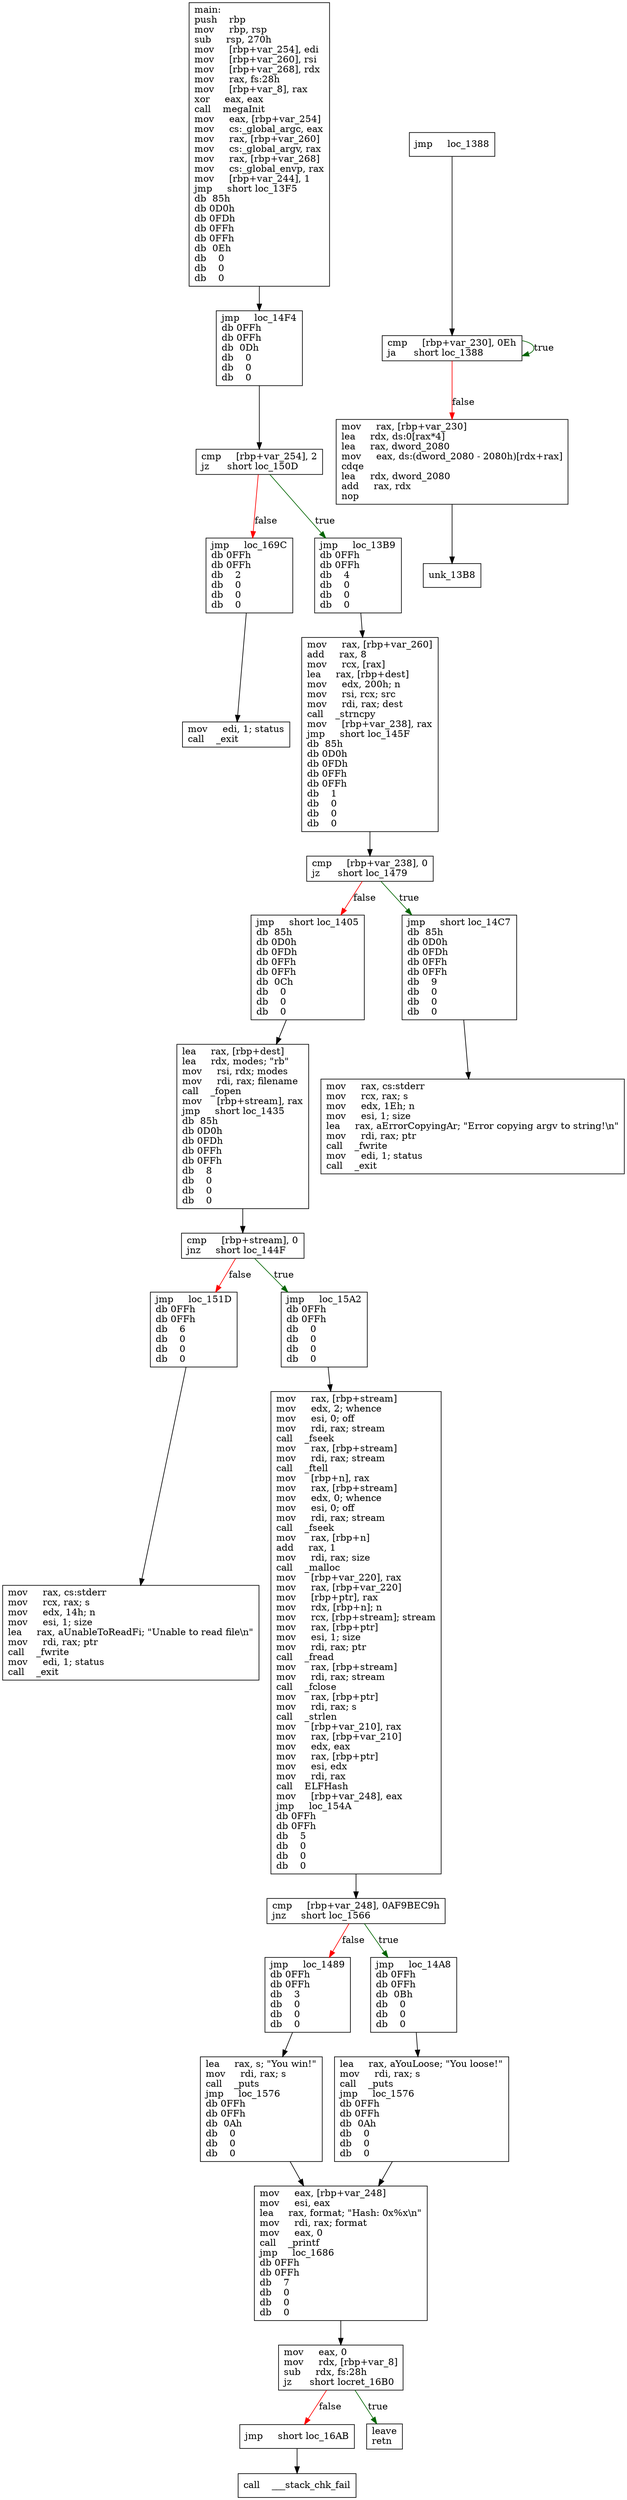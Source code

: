 digraph "main" {
	graph [
	];
	node [
		shape = "box"
	];
	edge [
	];
	"0" [
		label = "main:\lpush    rbp\lmov     rbp, rsp\lsub     rsp, 270h\lmov     [rbp+var_254], edi\lmov     [rbp+var_260], rsi\lmov     [rbp+var_268], rdx\lmov     rax, fs:28h\lmov     [rbp+var_8], rax\lxor     eax, eax\lcall    megaInit\lmov     eax, [rbp+var_254]\lmov     cs:_global_argc, eax\lmov     rax, [rbp+var_260]\lmov     cs:_global_argv, rax\lmov     rax, [rbp+var_268]\lmov     cs:_global_envp, rax\lmov     [rbp+var_244], 1\ljmp     short loc_13F5\ldb  85h\ldb 0D0h\ldb 0FDh\ldb 0FFh\ldb 0FFh\ldb  0Eh\ldb    0\ldb    0\ldb    0\l"
	];
	"1" [
		label = "cmp     [rbp+var_230], 0Eh\lja      short loc_1388\l"
	];
	"2" [
		label = "mov     rax, [rbp+var_230]\llea     rdx, ds:0[rax*4]\llea     rax, dword_2080\lmov     eax, ds:(dword_2080 - 2080h)[rdx+rax]\lcdqe\llea     rdx, dword_2080\ladd     rax, rdx\lnop\l"
	];
	"3" [
		label = "mov     rax, [rbp+var_260]\ladd     rax, 8\lmov     rcx, [rax]\llea     rax, [rbp+dest]\lmov     edx, 200h; n\lmov     rsi, rcx; src\lmov     rdi, rax; dest\lcall    _strncpy\lmov     [rbp+var_238], rax\ljmp     short loc_145F\ldb  85h\ldb 0D0h\ldb 0FDh\ldb 0FFh\ldb 0FFh\ldb    1\ldb    0\ldb    0\ldb    0\l"
	];
	"4" [
		label = "jmp     loc_14F4\ldb 0FFh\ldb 0FFh\ldb  0Dh\ldb    0\ldb    0\ldb    0\l"
	];
	"5" [
		label = "lea     rax, [rbp+dest]\llea     rdx, modes; \"rb\"\lmov     rsi, rdx; modes\lmov     rdi, rax; filename\lcall    _fopen\lmov     [rbp+stream], rax\ljmp     short loc_1435\ldb  85h\ldb 0D0h\ldb 0FDh\ldb 0FFh\ldb 0FFh\ldb    8\ldb    0\ldb    0\ldb    0\l"
	];
	"6" [
		label = "cmp     [rbp+stream], 0\ljnz     short loc_144F\l"
	];
	"7" [
		label = "jmp     loc_151D\ldb 0FFh\ldb 0FFh\ldb    6\ldb    0\ldb    0\ldb    0\l"
	];
	"8" [
		label = "jmp     loc_15A2\ldb 0FFh\ldb 0FFh\ldb    0\ldb    0\ldb    0\ldb    0\l"
	];
	"9" [
		label = "cmp     [rbp+var_238], 0\ljz      short loc_1479\l"
	];
	"10" [
		label = "jmp     short loc_1405\ldb  85h\ldb 0D0h\ldb 0FDh\ldb 0FFh\ldb 0FFh\ldb  0Ch\ldb    0\ldb    0\ldb    0\l"
	];
	"11" [
		label = "jmp     short loc_14C7\ldb  85h\ldb 0D0h\ldb 0FDh\ldb 0FFh\ldb 0FFh\ldb    9\ldb    0\ldb    0\ldb    0\l"
	];
	"12" [
		label = "lea     rax, s; \"You win!\"\lmov     rdi, rax; s\lcall    _puts\ljmp     loc_1576\ldb 0FFh\ldb 0FFh\ldb  0Ah\ldb    0\ldb    0\ldb    0\l"
	];
	"13" [
		label = "lea     rax, aYouLoose; \"You loose!\"\lmov     rdi, rax; s\lcall    _puts\ljmp     loc_1576\ldb 0FFh\ldb 0FFh\ldb  0Ah\ldb    0\ldb    0\ldb    0\l"
	];
	"14" [
		label = "mov     rax, cs:stderr\lmov     rcx, rax; s\lmov     edx, 1Eh; n\lmov     esi, 1; size\llea     rax, aErrorCopyingAr; \"Error copying argv to string!\\n\"\lmov     rdi, rax; ptr\lcall    _fwrite\lmov     edi, 1; status\lcall    _exit\l"
	];
	"15" [
		label = "cmp     [rbp+var_254], 2\ljz      short loc_150D\l"
	];
	"16" [
		label = "jmp     loc_169C\ldb 0FFh\ldb 0FFh\ldb    2\ldb    0\ldb    0\ldb    0\l"
	];
	"17" [
		label = "jmp     loc_13B9\ldb 0FFh\ldb 0FFh\ldb    4\ldb    0\ldb    0\ldb    0\l"
	];
	"18" [
		label = "mov     rax, cs:stderr\lmov     rcx, rax; s\lmov     edx, 14h; n\lmov     esi, 1; size\llea     rax, aUnableToReadFi; \"Unable to read file\\n\"\lmov     rdi, rax; ptr\lcall    _fwrite\lmov     edi, 1; status\lcall    _exit\l"
	];
	"19" [
		label = "cmp     [rbp+var_248], 0AF9BEC9h\ljnz     short loc_1566\l"
	];
	"20" [
		label = "jmp     loc_1489\ldb 0FFh\ldb 0FFh\ldb    3\ldb    0\ldb    0\ldb    0\l"
	];
	"21" [
		label = "jmp     loc_14A8\ldb 0FFh\ldb 0FFh\ldb  0Bh\ldb    0\ldb    0\ldb    0\l"
	];
	"22" [
		label = "mov     eax, [rbp+var_248]\lmov     esi, eax\llea     rax, format; \"Hash: 0x%x\\n\"\lmov     rdi, rax; format\lmov     eax, 0\lcall    _printf\ljmp     loc_1686\ldb 0FFh\ldb 0FFh\ldb    7\ldb    0\ldb    0\ldb    0\l"
	];
	"23" [
		label = "mov     rax, [rbp+stream]\lmov     edx, 2; whence\lmov     esi, 0; off\lmov     rdi, rax; stream\lcall    _fseek\lmov     rax, [rbp+stream]\lmov     rdi, rax; stream\lcall    _ftell\lmov     [rbp+n], rax\lmov     rax, [rbp+stream]\lmov     edx, 0; whence\lmov     esi, 0; off\lmov     rdi, rax; stream\lcall    _fseek\lmov     rax, [rbp+n]\ladd     rax, 1\lmov     rdi, rax; size\lcall    _malloc\lmov     [rbp+var_220], rax\lmov     rax, [rbp+var_220]\lmov     [rbp+ptr], rax\lmov     rdx, [rbp+n]; n\lmov     rcx, [rbp+stream]; stream\lmov     rax, [rbp+ptr]\lmov     esi, 1; size\lmov     rdi, rax; ptr\lcall    _fread\lmov     rax, [rbp+stream]\lmov     rdi, rax; stream\lcall    _fclose\lmov     rax, [rbp+ptr]\lmov     rdi, rax; s\lcall    _strlen\lmov     [rbp+var_210], rax\lmov     rax, [rbp+var_210]\lmov     edx, eax\lmov     rax, [rbp+ptr]\lmov     esi, edx\lmov     rdi, rax\lcall    ELFHash\lmov     [rbp+var_248], eax\ljmp     loc_154A\ldb 0FFh\ldb 0FFh\ldb    5\ldb    0\ldb    0\ldb    0\l"
	];
	"24" [
		label = "mov     eax, 0\lmov     rdx, [rbp+var_8]\lsub     rdx, fs:28h\ljz      short locret_16B0\l"
	];
	"25" [
		label = "jmp     short loc_16AB\l"
	];
	"26" [
		label = "mov     edi, 1; status\lcall    _exit\l"
	];
	"27" [
		label = "jmp     loc_1388\l"
	];
	"28" [
		label = "call    ___stack_chk_fail\l"
	];
	"29" [
		label = "leave\lretn\l"
	];
	"30" [
		label = "unk_13B8\l"
	];
// node 0
	"0" -> "4" [ ];
// node 1
	"1" -> "2" [ label = "false", color = red ];
	"1" -> "1" [ label = "true", color = darkgreen ];
// node 2
	"2" -> "30" [ ];
// node 3
	"3" -> "9" [ ];
// node 4
	"4" -> "15" [ ];
// node 5
	"5" -> "6" [ ];
// node 6
	"6" -> "7" [ label = "false", color = red ];
	"6" -> "8" [ label = "true", color = darkgreen ];
// node 7
	"7" -> "18" [ ];
// node 8
	"8" -> "23" [ ];
// node 9
	"9" -> "10" [ label = "false", color = red ];
	"9" -> "11" [ label = "true", color = darkgreen ];
// node 10
	"10" -> "5" [ ];
// node 11
	"11" -> "14" [ ];
// node 12
	"12" -> "22" [ ];
// node 13
	"13" -> "22" [ ];
// node 14
// node 15
	"15" -> "16" [ label = "false", color = red ];
	"15" -> "17" [ label = "true", color = darkgreen ];
// node 16
	"16" -> "26" [ ];
// node 17
	"17" -> "3" [ ];
// node 18
// node 19
	"19" -> "20" [ label = "false", color = red ];
	"19" -> "21" [ label = "true", color = darkgreen ];
// node 20
	"20" -> "12" [ ];
// node 21
	"21" -> "13" [ ];
// node 22
	"22" -> "24" [ ];
// node 23
	"23" -> "19" [ ];
// node 24
	"24" -> "25" [ label = "false", color = red ];
	"24" -> "29" [ label = "true", color = darkgreen ];
// node 25
	"25" -> "28" [ ];
// node 26
// node 27
	"27" -> "1" [ ];
// node 28
// node 29
// node 30
}
